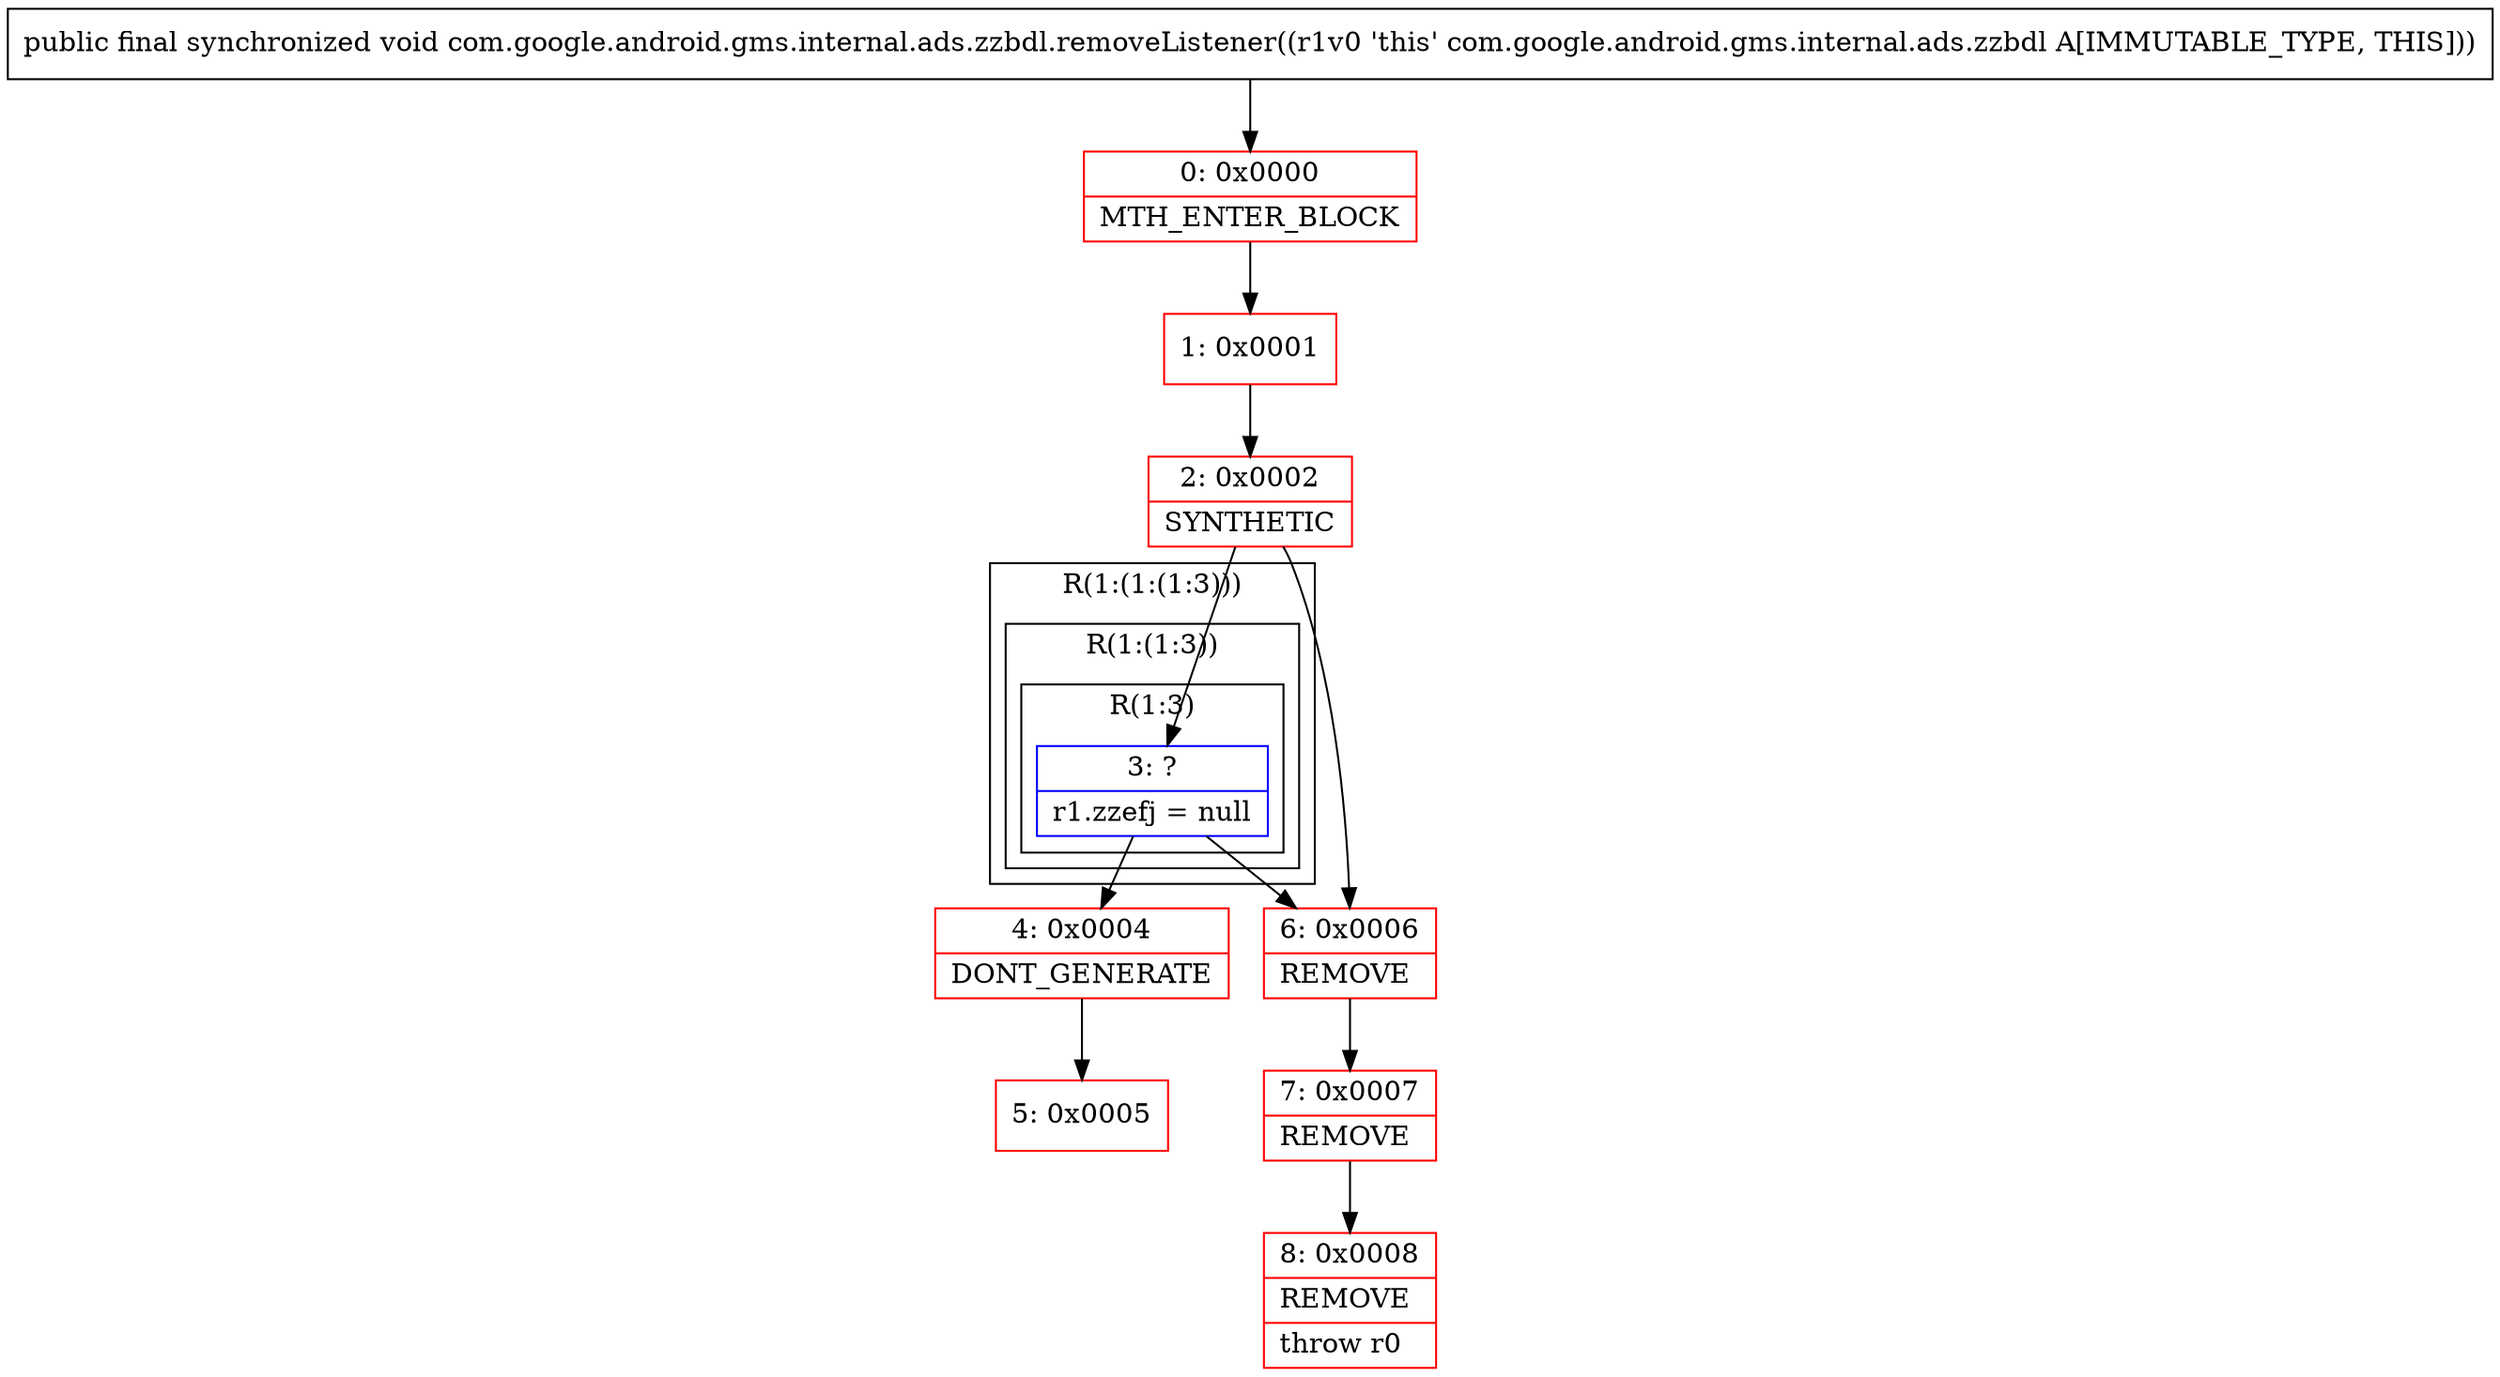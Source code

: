 digraph "CFG forcom.google.android.gms.internal.ads.zzbdl.removeListener()V" {
subgraph cluster_Region_1755118166 {
label = "R(1:(1:(1:3)))";
node [shape=record,color=blue];
subgraph cluster_Region_740964538 {
label = "R(1:(1:3))";
node [shape=record,color=blue];
subgraph cluster_Region_532948158 {
label = "R(1:3)";
node [shape=record,color=blue];
Node_3 [shape=record,label="{3\:\ ?|r1.zzefj = null\l}"];
}
}
}
Node_0 [shape=record,color=red,label="{0\:\ 0x0000|MTH_ENTER_BLOCK\l}"];
Node_1 [shape=record,color=red,label="{1\:\ 0x0001}"];
Node_2 [shape=record,color=red,label="{2\:\ 0x0002|SYNTHETIC\l}"];
Node_4 [shape=record,color=red,label="{4\:\ 0x0004|DONT_GENERATE\l}"];
Node_5 [shape=record,color=red,label="{5\:\ 0x0005}"];
Node_6 [shape=record,color=red,label="{6\:\ 0x0006|REMOVE\l}"];
Node_7 [shape=record,color=red,label="{7\:\ 0x0007|REMOVE\l}"];
Node_8 [shape=record,color=red,label="{8\:\ 0x0008|REMOVE\l|throw r0\l}"];
MethodNode[shape=record,label="{public final synchronized void com.google.android.gms.internal.ads.zzbdl.removeListener((r1v0 'this' com.google.android.gms.internal.ads.zzbdl A[IMMUTABLE_TYPE, THIS])) }"];
MethodNode -> Node_0;
Node_3 -> Node_4;
Node_3 -> Node_6;
Node_0 -> Node_1;
Node_1 -> Node_2;
Node_2 -> Node_3;
Node_2 -> Node_6;
Node_4 -> Node_5;
Node_6 -> Node_7;
Node_7 -> Node_8;
}

